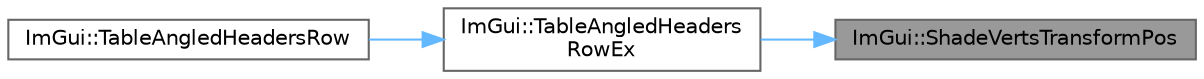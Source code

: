 digraph "ImGui::ShadeVertsTransformPos"
{
 // LATEX_PDF_SIZE
  bgcolor="transparent";
  edge [fontname=Helvetica,fontsize=10,labelfontname=Helvetica,labelfontsize=10];
  node [fontname=Helvetica,fontsize=10,shape=box,height=0.2,width=0.4];
  rankdir="RL";
  Node1 [id="Node000001",label="ImGui::ShadeVertsTransformPos",height=0.2,width=0.4,color="gray40", fillcolor="grey60", style="filled", fontcolor="black",tooltip=" "];
  Node1 -> Node2 [id="edge1_Node000001_Node000002",dir="back",color="steelblue1",style="solid",tooltip=" "];
  Node2 [id="Node000002",label="ImGui::TableAngledHeaders\lRowEx",height=0.2,width=0.4,color="grey40", fillcolor="white", style="filled",URL="$namespace_im_gui.html#abedf7bbf79accde2321806dc0beb90b1",tooltip=" "];
  Node2 -> Node3 [id="edge2_Node000002_Node000003",dir="back",color="steelblue1",style="solid",tooltip=" "];
  Node3 [id="Node000003",label="ImGui::TableAngledHeadersRow",height=0.2,width=0.4,color="grey40", fillcolor="white", style="filled",URL="$namespace_im_gui.html#a17eb2b71b2aff472d9d56c838586b73b",tooltip=" "];
}
